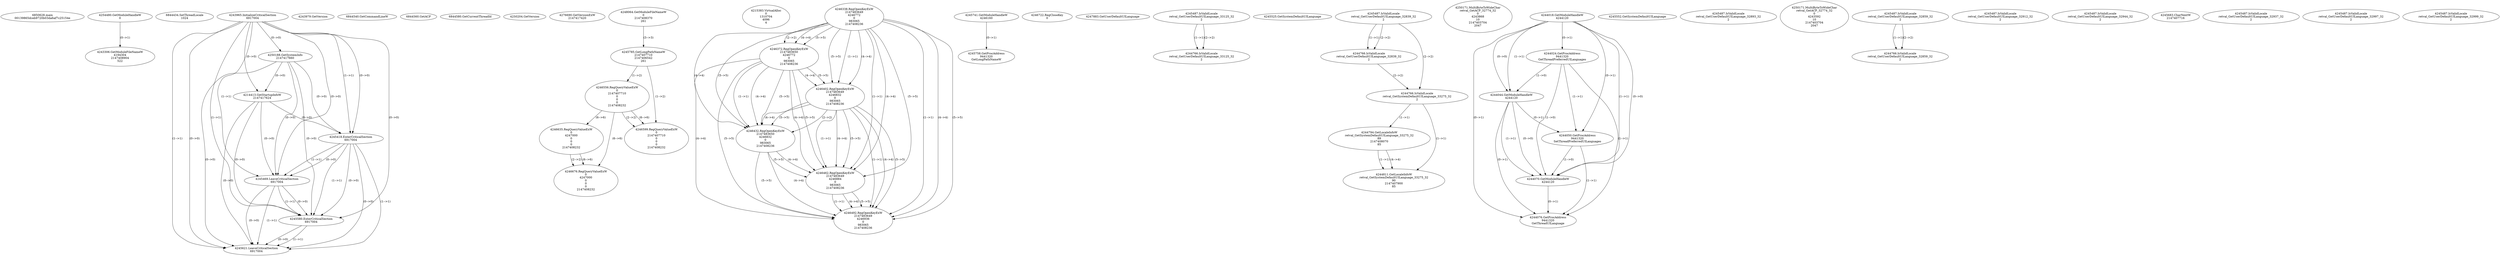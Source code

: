 // Global SCDG with merge call
digraph {
	0 [label="6850628.main
00139865dceb9720b03da6af7c25154e"]
	1 [label="4254480.GetModuleHandleW
0"]
	2 [label="6844434.SetThreadLocale
1024"]
	3 [label="4243965.InitializeCriticalSection
6917004"]
	4 [label="4243979.GetVersion
"]
	5 [label="4250188.GetSystemInfo
2147417660"]
	3 -> 5 [label="(0-->0)"]
	6 [label="6844540.GetCommandLineW
"]
	7 [label="4214413.GetStartupInfoW
2147417624"]
	3 -> 7 [label="(0-->0)"]
	5 -> 7 [label="(0-->0)"]
	8 [label="6844560.GetACP
"]
	9 [label="6844580.GetCurrentThreadId
"]
	10 [label="4250204.GetVersion
"]
	11 [label="4276690.GetVersionExW
2147417420"]
	12 [label="4243306.GetModuleFileNameW
4194304
2147408904
522"]
	1 -> 12 [label="(0-->1)"]
	13 [label="4248064.GetModuleFileNameW
0
2147408370
261"]
	14 [label="4215383.VirtualAlloc
0
1310704
4096
4"]
	15 [label="4246338.RegOpenKeyExW
2147483649
4246772
0
983065
2147408236"]
	16 [label="4246372.RegOpenKeyExW
2147483650
4246772
0
983065
2147408236"]
	15 -> 16 [label="(2-->2)"]
	15 -> 16 [label="(4-->4)"]
	15 -> 16 [label="(5-->5)"]
	17 [label="4246402.RegOpenKeyExW
2147483649
4246832
0
983065
2147408236"]
	15 -> 17 [label="(1-->1)"]
	15 -> 17 [label="(4-->4)"]
	16 -> 17 [label="(4-->4)"]
	15 -> 17 [label="(5-->5)"]
	16 -> 17 [label="(5-->5)"]
	18 [label="4246432.RegOpenKeyExW
2147483650
4246832
0
983065
2147408236"]
	16 -> 18 [label="(1-->1)"]
	17 -> 18 [label="(2-->2)"]
	15 -> 18 [label="(4-->4)"]
	16 -> 18 [label="(4-->4)"]
	17 -> 18 [label="(4-->4)"]
	15 -> 18 [label="(5-->5)"]
	16 -> 18 [label="(5-->5)"]
	17 -> 18 [label="(5-->5)"]
	19 [label="4245741.GetModuleHandleW
4246160"]
	20 [label="4245758.GetProcAddress
9441320
GetLongPathNameW"]
	19 -> 20 [label="(0-->1)"]
	21 [label="4245785.GetLongPathNameW
2147407710
2147406542
261"]
	13 -> 21 [label="(3-->3)"]
	22 [label="4246556.RegQueryValueExW
0
2147407710
0
0
0
2147408232"]
	21 -> 22 [label="(1-->2)"]
	23 [label="4246635.RegQueryValueExW
0
4247000
0
0
0
2147408232"]
	22 -> 23 [label="(6-->6)"]
	24 [label="4246676.RegQueryValueExW
0
4247000
0
0
0
2147408232"]
	23 -> 24 [label="(2-->2)"]
	22 -> 24 [label="(6-->6)"]
	23 -> 24 [label="(6-->6)"]
	25 [label="4246722.RegCloseKey
0"]
	26 [label="4247883.GetUserDefaultUILanguage
"]
	27 [label="4245418.EnterCriticalSection
6917004"]
	3 -> 27 [label="(1-->1)"]
	3 -> 27 [label="(0-->0)"]
	5 -> 27 [label="(0-->0)"]
	7 -> 27 [label="(0-->0)"]
	28 [label="4245469.LeaveCriticalSection
6917004"]
	3 -> 28 [label="(1-->1)"]
	27 -> 28 [label="(1-->1)"]
	3 -> 28 [label="(0-->0)"]
	5 -> 28 [label="(0-->0)"]
	7 -> 28 [label="(0-->0)"]
	27 -> 28 [label="(0-->0)"]
	29 [label="4245487.IsValidLocale
retval_GetUserDefaultUILanguage_33125_32
2"]
	30 [label="4244766.IsValidLocale
retval_GetUserDefaultUILanguage_33125_32
2"]
	29 -> 30 [label="(1-->1)"]
	29 -> 30 [label="(2-->2)"]
	31 [label="4245525.GetSystemDefaultUILanguage
"]
	32 [label="4245580.EnterCriticalSection
6917004"]
	3 -> 32 [label="(1-->1)"]
	27 -> 32 [label="(1-->1)"]
	28 -> 32 [label="(1-->1)"]
	3 -> 32 [label="(0-->0)"]
	5 -> 32 [label="(0-->0)"]
	7 -> 32 [label="(0-->0)"]
	27 -> 32 [label="(0-->0)"]
	28 -> 32 [label="(0-->0)"]
	33 [label="4245621.LeaveCriticalSection
6917004"]
	3 -> 33 [label="(1-->1)"]
	27 -> 33 [label="(1-->1)"]
	28 -> 33 [label="(1-->1)"]
	32 -> 33 [label="(1-->1)"]
	3 -> 33 [label="(0-->0)"]
	5 -> 33 [label="(0-->0)"]
	7 -> 33 [label="(0-->0)"]
	27 -> 33 [label="(0-->0)"]
	28 -> 33 [label="(0-->0)"]
	32 -> 33 [label="(0-->0)"]
	34 [label="4246462.RegOpenKeyExW
2147483649
4246884
0
983065
2147408236"]
	15 -> 34 [label="(1-->1)"]
	17 -> 34 [label="(1-->1)"]
	15 -> 34 [label="(4-->4)"]
	16 -> 34 [label="(4-->4)"]
	17 -> 34 [label="(4-->4)"]
	18 -> 34 [label="(4-->4)"]
	15 -> 34 [label="(5-->5)"]
	16 -> 34 [label="(5-->5)"]
	17 -> 34 [label="(5-->5)"]
	18 -> 34 [label="(5-->5)"]
	35 [label="4246492.RegOpenKeyExW
2147483649
4246936
0
983065
2147408236"]
	15 -> 35 [label="(1-->1)"]
	17 -> 35 [label="(1-->1)"]
	34 -> 35 [label="(1-->1)"]
	15 -> 35 [label="(4-->4)"]
	16 -> 35 [label="(4-->4)"]
	17 -> 35 [label="(4-->4)"]
	18 -> 35 [label="(4-->4)"]
	34 -> 35 [label="(4-->4)"]
	15 -> 35 [label="(5-->5)"]
	16 -> 35 [label="(5-->5)"]
	17 -> 35 [label="(5-->5)"]
	18 -> 35 [label="(5-->5)"]
	34 -> 35 [label="(5-->5)"]
	36 [label="4245487.IsValidLocale
retval_GetUserDefaultUILanguage_32839_32
2"]
	37 [label="4250171.MultiByteToWideChar
retval_GetACP_32774_32
0
4243868
10
2147403704
2047"]
	38 [label="4244018.GetModuleHandleW
4244120"]
	39 [label="4244024.GetProcAddress
9441320
GetThreadPreferredUILanguages"]
	38 -> 39 [label="(0-->1)"]
	40 [label="4244044.GetModuleHandleW
4244120"]
	38 -> 40 [label="(1-->1)"]
	38 -> 40 [label="(0-->0)"]
	39 -> 40 [label="(1-->0)"]
	41 [label="4244050.GetProcAddress
9441320
SetThreadPreferredUILanguages"]
	38 -> 41 [label="(0-->1)"]
	39 -> 41 [label="(1-->1)"]
	40 -> 41 [label="(0-->1)"]
	42 [label="4244070.GetModuleHandleW
4244120"]
	38 -> 42 [label="(1-->1)"]
	40 -> 42 [label="(1-->1)"]
	38 -> 42 [label="(0-->0)"]
	39 -> 42 [label="(1-->0)"]
	40 -> 42 [label="(0-->0)"]
	41 -> 42 [label="(1-->0)"]
	43 [label="4244076.GetProcAddress
9441320
GetThreadUILanguage"]
	38 -> 43 [label="(0-->1)"]
	39 -> 43 [label="(1-->1)"]
	40 -> 43 [label="(0-->1)"]
	41 -> 43 [label="(1-->1)"]
	42 -> 43 [label="(0-->1)"]
	44 [label="4244766.IsValidLocale
retval_GetUserDefaultUILanguage_32839_32
2"]
	36 -> 44 [label="(1-->1)"]
	36 -> 44 [label="(2-->2)"]
	45 [label="4245552.GetSystemDefaultUILanguage
"]
	46 [label="4244766.IsValidLocale
retval_GetSystemDefaultUILanguage_33275_32
2"]
	36 -> 46 [label="(2-->2)"]
	44 -> 46 [label="(2-->2)"]
	47 [label="4244794.GetLocaleInfoW
retval_GetSystemDefaultUILanguage_33275_32
89
2147408070
85"]
	46 -> 47 [label="(1-->1)"]
	48 [label="4244811.GetLocaleInfoW
retval_GetSystemDefaultUILanguage_33275_32
90
2147407900
85"]
	46 -> 48 [label="(1-->1)"]
	47 -> 48 [label="(1-->1)"]
	47 -> 48 [label="(4-->4)"]
	49 [label="4246599.RegQueryValueExW
0
2147407710
0
0
0
2147408232"]
	21 -> 49 [label="(1-->2)"]
	22 -> 49 [label="(2-->2)"]
	22 -> 49 [label="(6-->6)"]
	50 [label="4245487.IsValidLocale
retval_GetUserDefaultUILanguage_32893_32
2"]
	51 [label="4250171.MultiByteToWideChar
retval_GetACP_32774_32
0
4243592
10
2147403704
2047"]
	52 [label="4245487.IsValidLocale
retval_GetUserDefaultUILanguage_32859_32
2"]
	53 [label="4245487.IsValidLocale
retval_GetUserDefaultUILanguage_32912_32
2"]
	54 [label="4245487.IsValidLocale
retval_GetUserDefaultUILanguage_32944_32
2"]
	55 [label="4245683.CharNextW
2147407716"]
	56 [label="4245487.IsValidLocale
retval_GetUserDefaultUILanguage_32937_32
2"]
	57 [label="4245487.IsValidLocale
retval_GetUserDefaultUILanguage_32997_32
2"]
	58 [label="4244766.IsValidLocale
retval_GetUserDefaultUILanguage_32859_32
2"]
	52 -> 58 [label="(1-->1)"]
	52 -> 58 [label="(2-->2)"]
	59 [label="4245487.IsValidLocale
retval_GetUserDefaultUILanguage_32999_32
2"]
}
